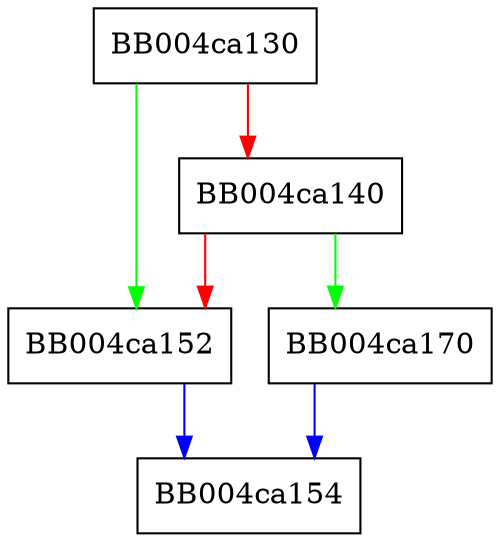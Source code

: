 digraph dtls_get_max_record_overhead {
  node [shape="box"];
  graph [splines=ortho];
  BB004ca130 -> BB004ca152 [color="green"];
  BB004ca130 -> BB004ca140 [color="red"];
  BB004ca140 -> BB004ca170 [color="green"];
  BB004ca140 -> BB004ca152 [color="red"];
  BB004ca152 -> BB004ca154 [color="blue"];
  BB004ca170 -> BB004ca154 [color="blue"];
}